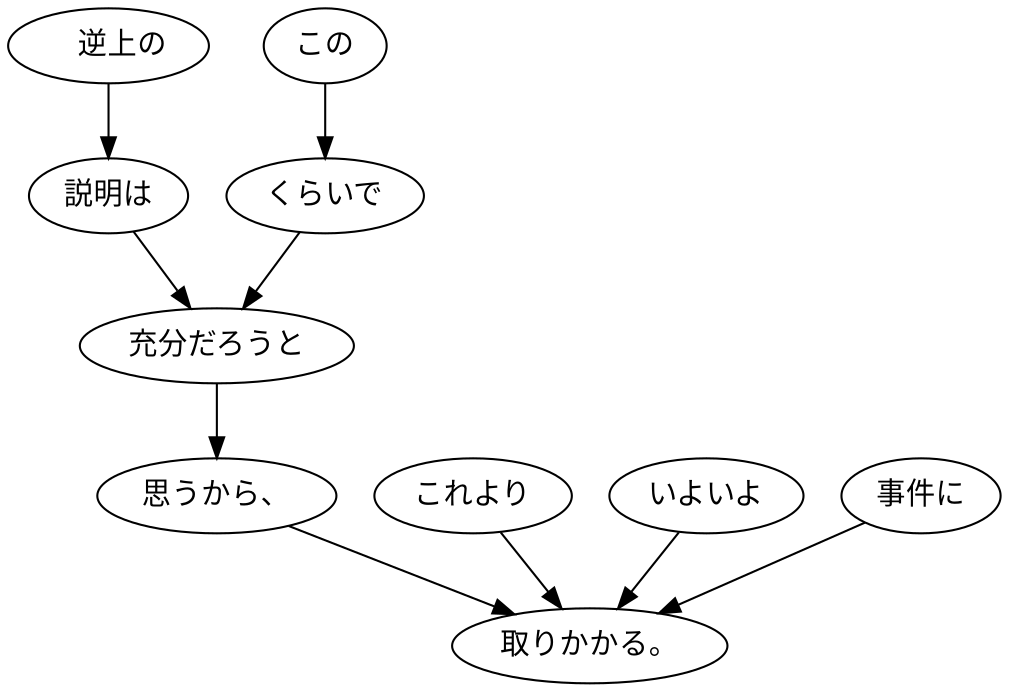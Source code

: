 digraph graph4908 {
	node0 [label="　逆上の"];
	node1 [label="説明は"];
	node2 [label="この"];
	node3 [label="くらいで"];
	node4 [label="充分だろうと"];
	node5 [label="思うから、"];
	node6 [label="これより"];
	node7 [label="いよいよ"];
	node8 [label="事件に"];
	node9 [label="取りかかる。"];
	node0 -> node1;
	node1 -> node4;
	node2 -> node3;
	node3 -> node4;
	node4 -> node5;
	node5 -> node9;
	node6 -> node9;
	node7 -> node9;
	node8 -> node9;
}

